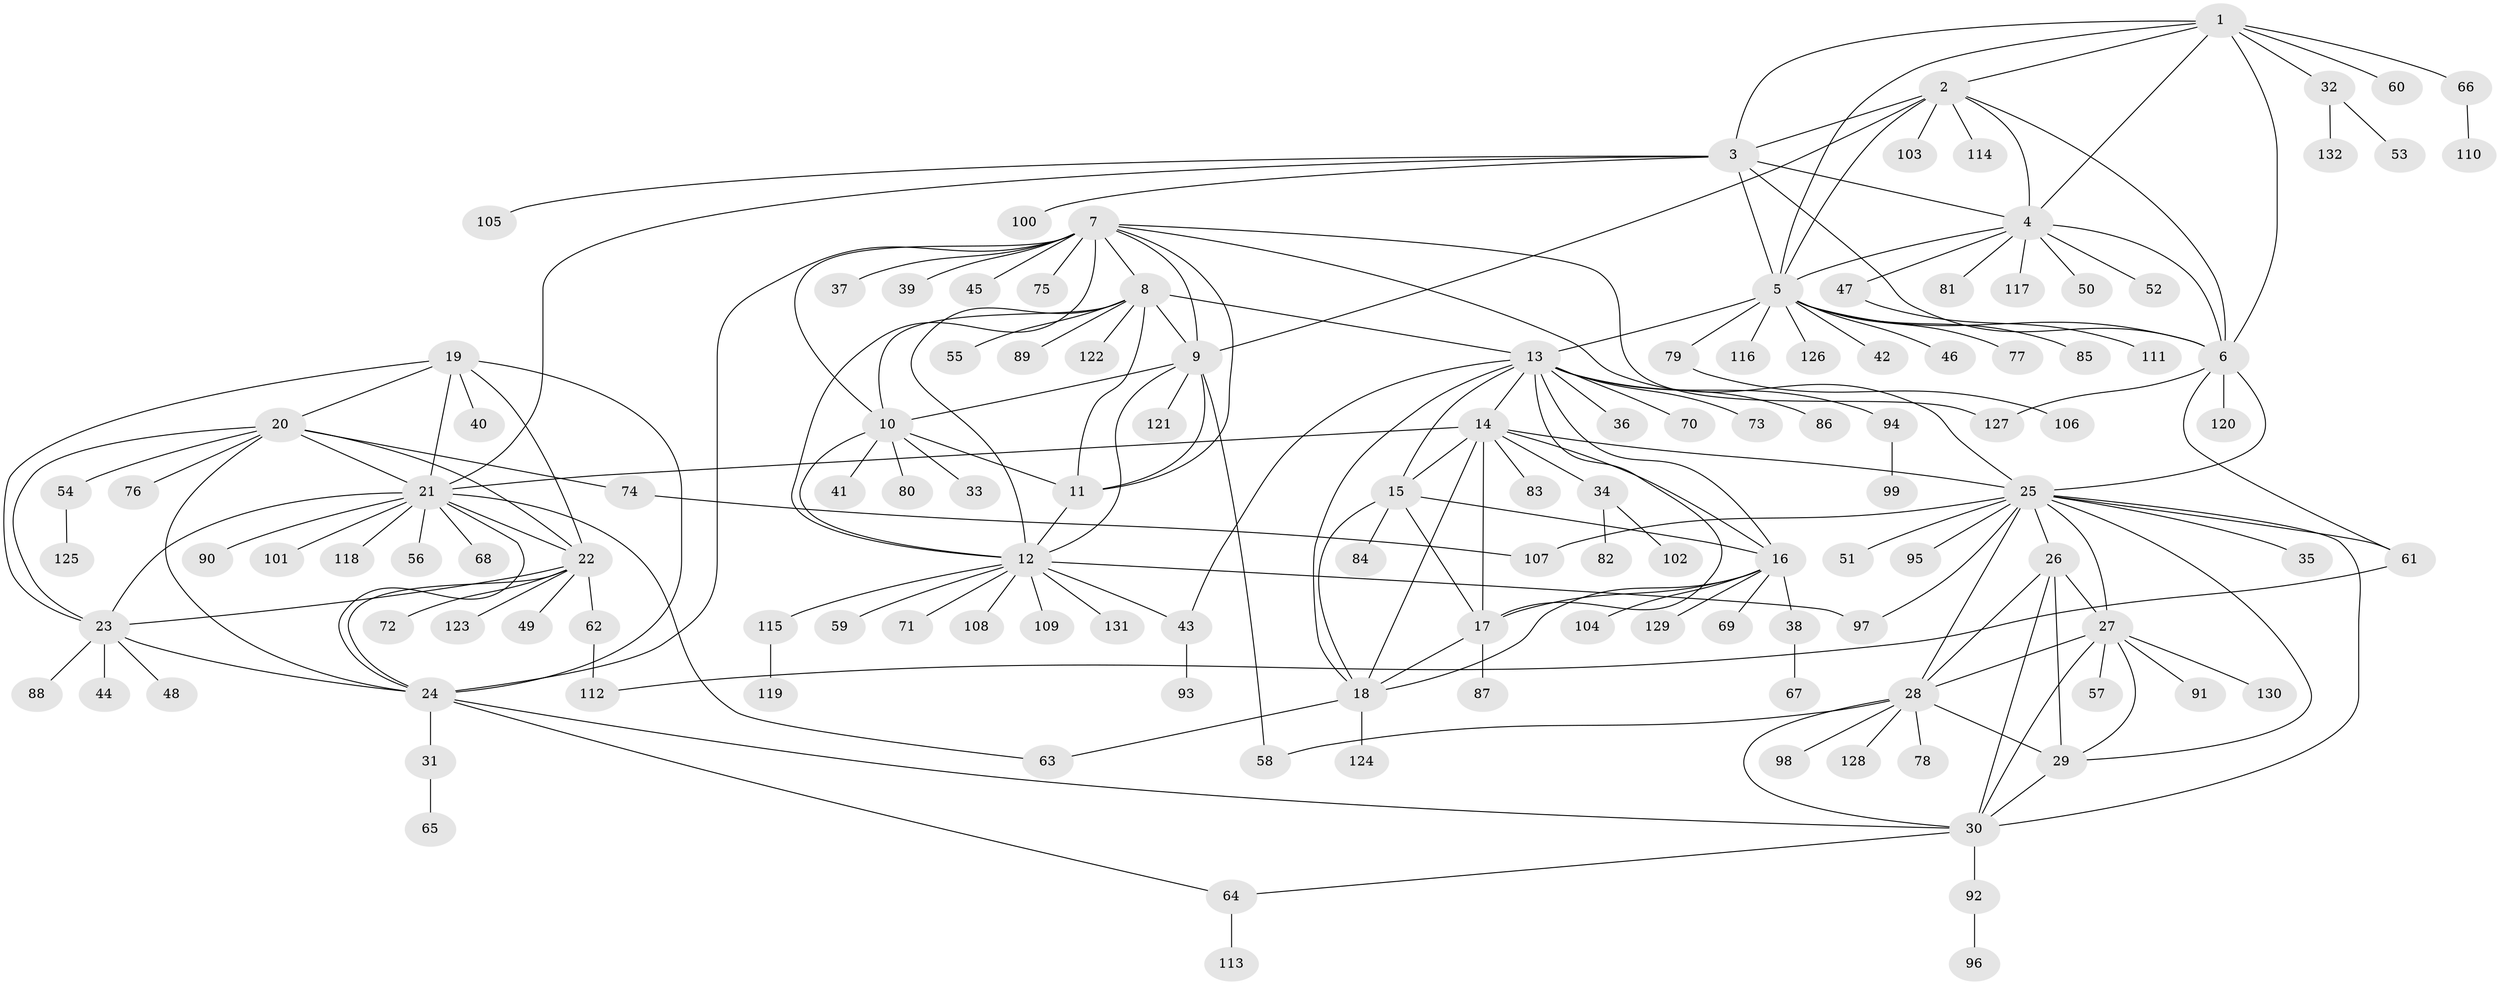 // Generated by graph-tools (version 1.1) at 2025/50/03/09/25 03:50:37]
// undirected, 132 vertices, 196 edges
graph export_dot {
graph [start="1"]
  node [color=gray90,style=filled];
  1;
  2;
  3;
  4;
  5;
  6;
  7;
  8;
  9;
  10;
  11;
  12;
  13;
  14;
  15;
  16;
  17;
  18;
  19;
  20;
  21;
  22;
  23;
  24;
  25;
  26;
  27;
  28;
  29;
  30;
  31;
  32;
  33;
  34;
  35;
  36;
  37;
  38;
  39;
  40;
  41;
  42;
  43;
  44;
  45;
  46;
  47;
  48;
  49;
  50;
  51;
  52;
  53;
  54;
  55;
  56;
  57;
  58;
  59;
  60;
  61;
  62;
  63;
  64;
  65;
  66;
  67;
  68;
  69;
  70;
  71;
  72;
  73;
  74;
  75;
  76;
  77;
  78;
  79;
  80;
  81;
  82;
  83;
  84;
  85;
  86;
  87;
  88;
  89;
  90;
  91;
  92;
  93;
  94;
  95;
  96;
  97;
  98;
  99;
  100;
  101;
  102;
  103;
  104;
  105;
  106;
  107;
  108;
  109;
  110;
  111;
  112;
  113;
  114;
  115;
  116;
  117;
  118;
  119;
  120;
  121;
  122;
  123;
  124;
  125;
  126;
  127;
  128;
  129;
  130;
  131;
  132;
  1 -- 2;
  1 -- 3;
  1 -- 4;
  1 -- 5;
  1 -- 6;
  1 -- 32;
  1 -- 60;
  1 -- 66;
  2 -- 3;
  2 -- 4;
  2 -- 5;
  2 -- 6;
  2 -- 9;
  2 -- 103;
  2 -- 114;
  3 -- 4;
  3 -- 5;
  3 -- 6;
  3 -- 21;
  3 -- 100;
  3 -- 105;
  4 -- 5;
  4 -- 6;
  4 -- 47;
  4 -- 50;
  4 -- 52;
  4 -- 81;
  4 -- 117;
  5 -- 6;
  5 -- 13;
  5 -- 42;
  5 -- 46;
  5 -- 77;
  5 -- 79;
  5 -- 85;
  5 -- 116;
  5 -- 126;
  6 -- 25;
  6 -- 61;
  6 -- 120;
  6 -- 127;
  7 -- 8;
  7 -- 9;
  7 -- 10;
  7 -- 11;
  7 -- 12;
  7 -- 24;
  7 -- 25;
  7 -- 37;
  7 -- 39;
  7 -- 45;
  7 -- 75;
  7 -- 127;
  8 -- 9;
  8 -- 10;
  8 -- 11;
  8 -- 12;
  8 -- 13;
  8 -- 55;
  8 -- 89;
  8 -- 122;
  9 -- 10;
  9 -- 11;
  9 -- 12;
  9 -- 58;
  9 -- 121;
  10 -- 11;
  10 -- 12;
  10 -- 33;
  10 -- 41;
  10 -- 80;
  11 -- 12;
  12 -- 43;
  12 -- 59;
  12 -- 71;
  12 -- 97;
  12 -- 108;
  12 -- 109;
  12 -- 115;
  12 -- 131;
  13 -- 14;
  13 -- 15;
  13 -- 16;
  13 -- 17;
  13 -- 18;
  13 -- 36;
  13 -- 43;
  13 -- 70;
  13 -- 73;
  13 -- 86;
  13 -- 94;
  14 -- 15;
  14 -- 16;
  14 -- 17;
  14 -- 18;
  14 -- 21;
  14 -- 25;
  14 -- 34;
  14 -- 83;
  15 -- 16;
  15 -- 17;
  15 -- 18;
  15 -- 84;
  16 -- 17;
  16 -- 18;
  16 -- 38;
  16 -- 69;
  16 -- 104;
  16 -- 129;
  17 -- 18;
  17 -- 87;
  18 -- 63;
  18 -- 124;
  19 -- 20;
  19 -- 21;
  19 -- 22;
  19 -- 23;
  19 -- 24;
  19 -- 40;
  20 -- 21;
  20 -- 22;
  20 -- 23;
  20 -- 24;
  20 -- 54;
  20 -- 74;
  20 -- 76;
  21 -- 22;
  21 -- 23;
  21 -- 24;
  21 -- 56;
  21 -- 63;
  21 -- 68;
  21 -- 90;
  21 -- 101;
  21 -- 118;
  22 -- 23;
  22 -- 24;
  22 -- 49;
  22 -- 62;
  22 -- 72;
  22 -- 123;
  23 -- 24;
  23 -- 44;
  23 -- 48;
  23 -- 88;
  24 -- 30;
  24 -- 31;
  24 -- 64;
  25 -- 26;
  25 -- 27;
  25 -- 28;
  25 -- 29;
  25 -- 30;
  25 -- 35;
  25 -- 51;
  25 -- 61;
  25 -- 95;
  25 -- 97;
  25 -- 107;
  26 -- 27;
  26 -- 28;
  26 -- 29;
  26 -- 30;
  27 -- 28;
  27 -- 29;
  27 -- 30;
  27 -- 57;
  27 -- 91;
  27 -- 130;
  28 -- 29;
  28 -- 30;
  28 -- 58;
  28 -- 78;
  28 -- 98;
  28 -- 128;
  29 -- 30;
  30 -- 64;
  30 -- 92;
  31 -- 65;
  32 -- 53;
  32 -- 132;
  34 -- 82;
  34 -- 102;
  38 -- 67;
  43 -- 93;
  47 -- 111;
  54 -- 125;
  61 -- 112;
  62 -- 112;
  64 -- 113;
  66 -- 110;
  74 -- 107;
  79 -- 106;
  92 -- 96;
  94 -- 99;
  115 -- 119;
}

